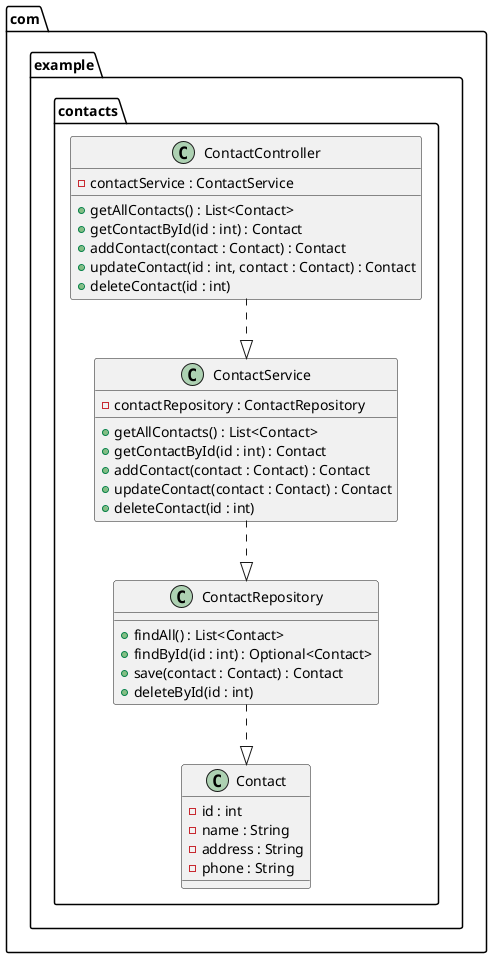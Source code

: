 @startuml

package com.example.contacts {

class Contact {
    - id : int
    - name : String
    - address : String
    - phone : String
}

class ContactRepository {
    +findAll() : List<Contact>
    +findById(id : int) : Optional<Contact>
    +save(contact : Contact) : Contact
    +deleteById(id : int)
}

class ContactService {
    -contactRepository : ContactRepository
    +getAllContacts() : List<Contact>
    +getContactById(id : int) : Contact
    +addContact(contact : Contact) : Contact
    +updateContact(contact : Contact) : Contact
    +deleteContact(id : int)
}

class ContactController {
    -contactService : ContactService
    +getAllContacts() : List<Contact>
    +getContactById(id : int) : Contact
    +addContact(contact : Contact) : Contact
    +updateContact(id : int, contact : Contact) : Contact
    +deleteContact(id : int)
}

ContactRepository ..|> Contact
ContactService ..|> ContactRepository
ContactController ..|> ContactService

}

@enduml